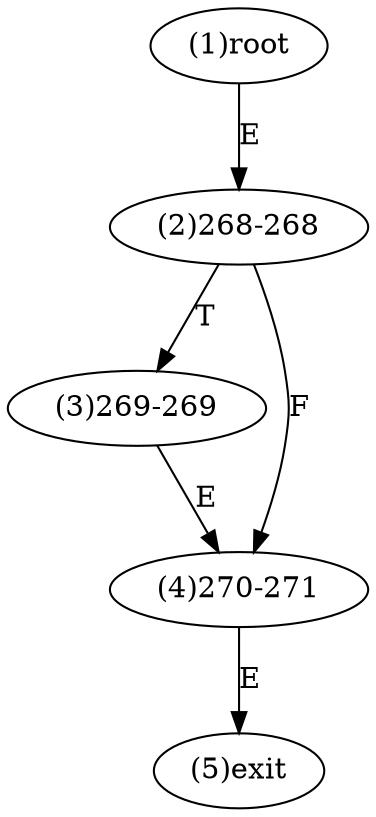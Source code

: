 digraph "" { 
1[ label="(1)root"];
2[ label="(2)268-268"];
3[ label="(3)269-269"];
4[ label="(4)270-271"];
5[ label="(5)exit"];
1->2[ label="E"];
2->4[ label="F"];
2->3[ label="T"];
3->4[ label="E"];
4->5[ label="E"];
}